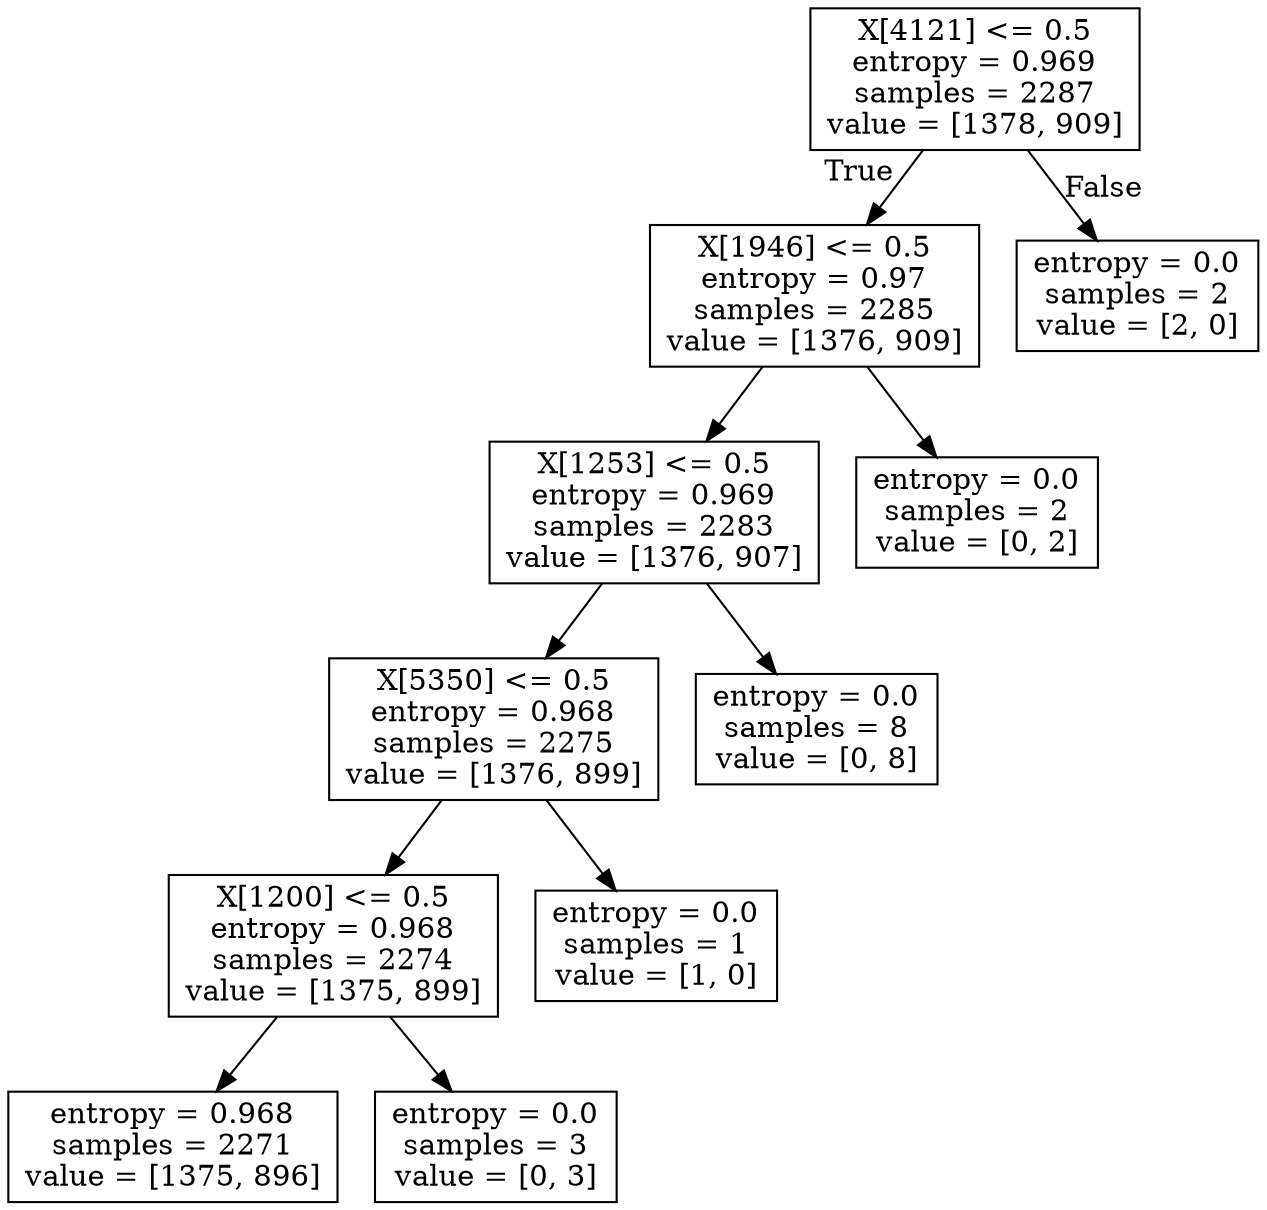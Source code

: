 digraph Tree {
node [shape=box] ;
0 [label="X[4121] <= 0.5\nentropy = 0.969\nsamples = 2287\nvalue = [1378, 909]"] ;
1 [label="X[1946] <= 0.5\nentropy = 0.97\nsamples = 2285\nvalue = [1376, 909]"] ;
0 -> 1 [labeldistance=2.5, labelangle=45, headlabel="True"] ;
2 [label="X[1253] <= 0.5\nentropy = 0.969\nsamples = 2283\nvalue = [1376, 907]"] ;
1 -> 2 ;
3 [label="X[5350] <= 0.5\nentropy = 0.968\nsamples = 2275\nvalue = [1376, 899]"] ;
2 -> 3 ;
4 [label="X[1200] <= 0.5\nentropy = 0.968\nsamples = 2274\nvalue = [1375, 899]"] ;
3 -> 4 ;
5 [label="entropy = 0.968\nsamples = 2271\nvalue = [1375, 896]"] ;
4 -> 5 ;
6 [label="entropy = 0.0\nsamples = 3\nvalue = [0, 3]"] ;
4 -> 6 ;
7 [label="entropy = 0.0\nsamples = 1\nvalue = [1, 0]"] ;
3 -> 7 ;
8 [label="entropy = 0.0\nsamples = 8\nvalue = [0, 8]"] ;
2 -> 8 ;
9 [label="entropy = 0.0\nsamples = 2\nvalue = [0, 2]"] ;
1 -> 9 ;
10 [label="entropy = 0.0\nsamples = 2\nvalue = [2, 0]"] ;
0 -> 10 [labeldistance=2.5, labelangle=-45, headlabel="False"] ;
}